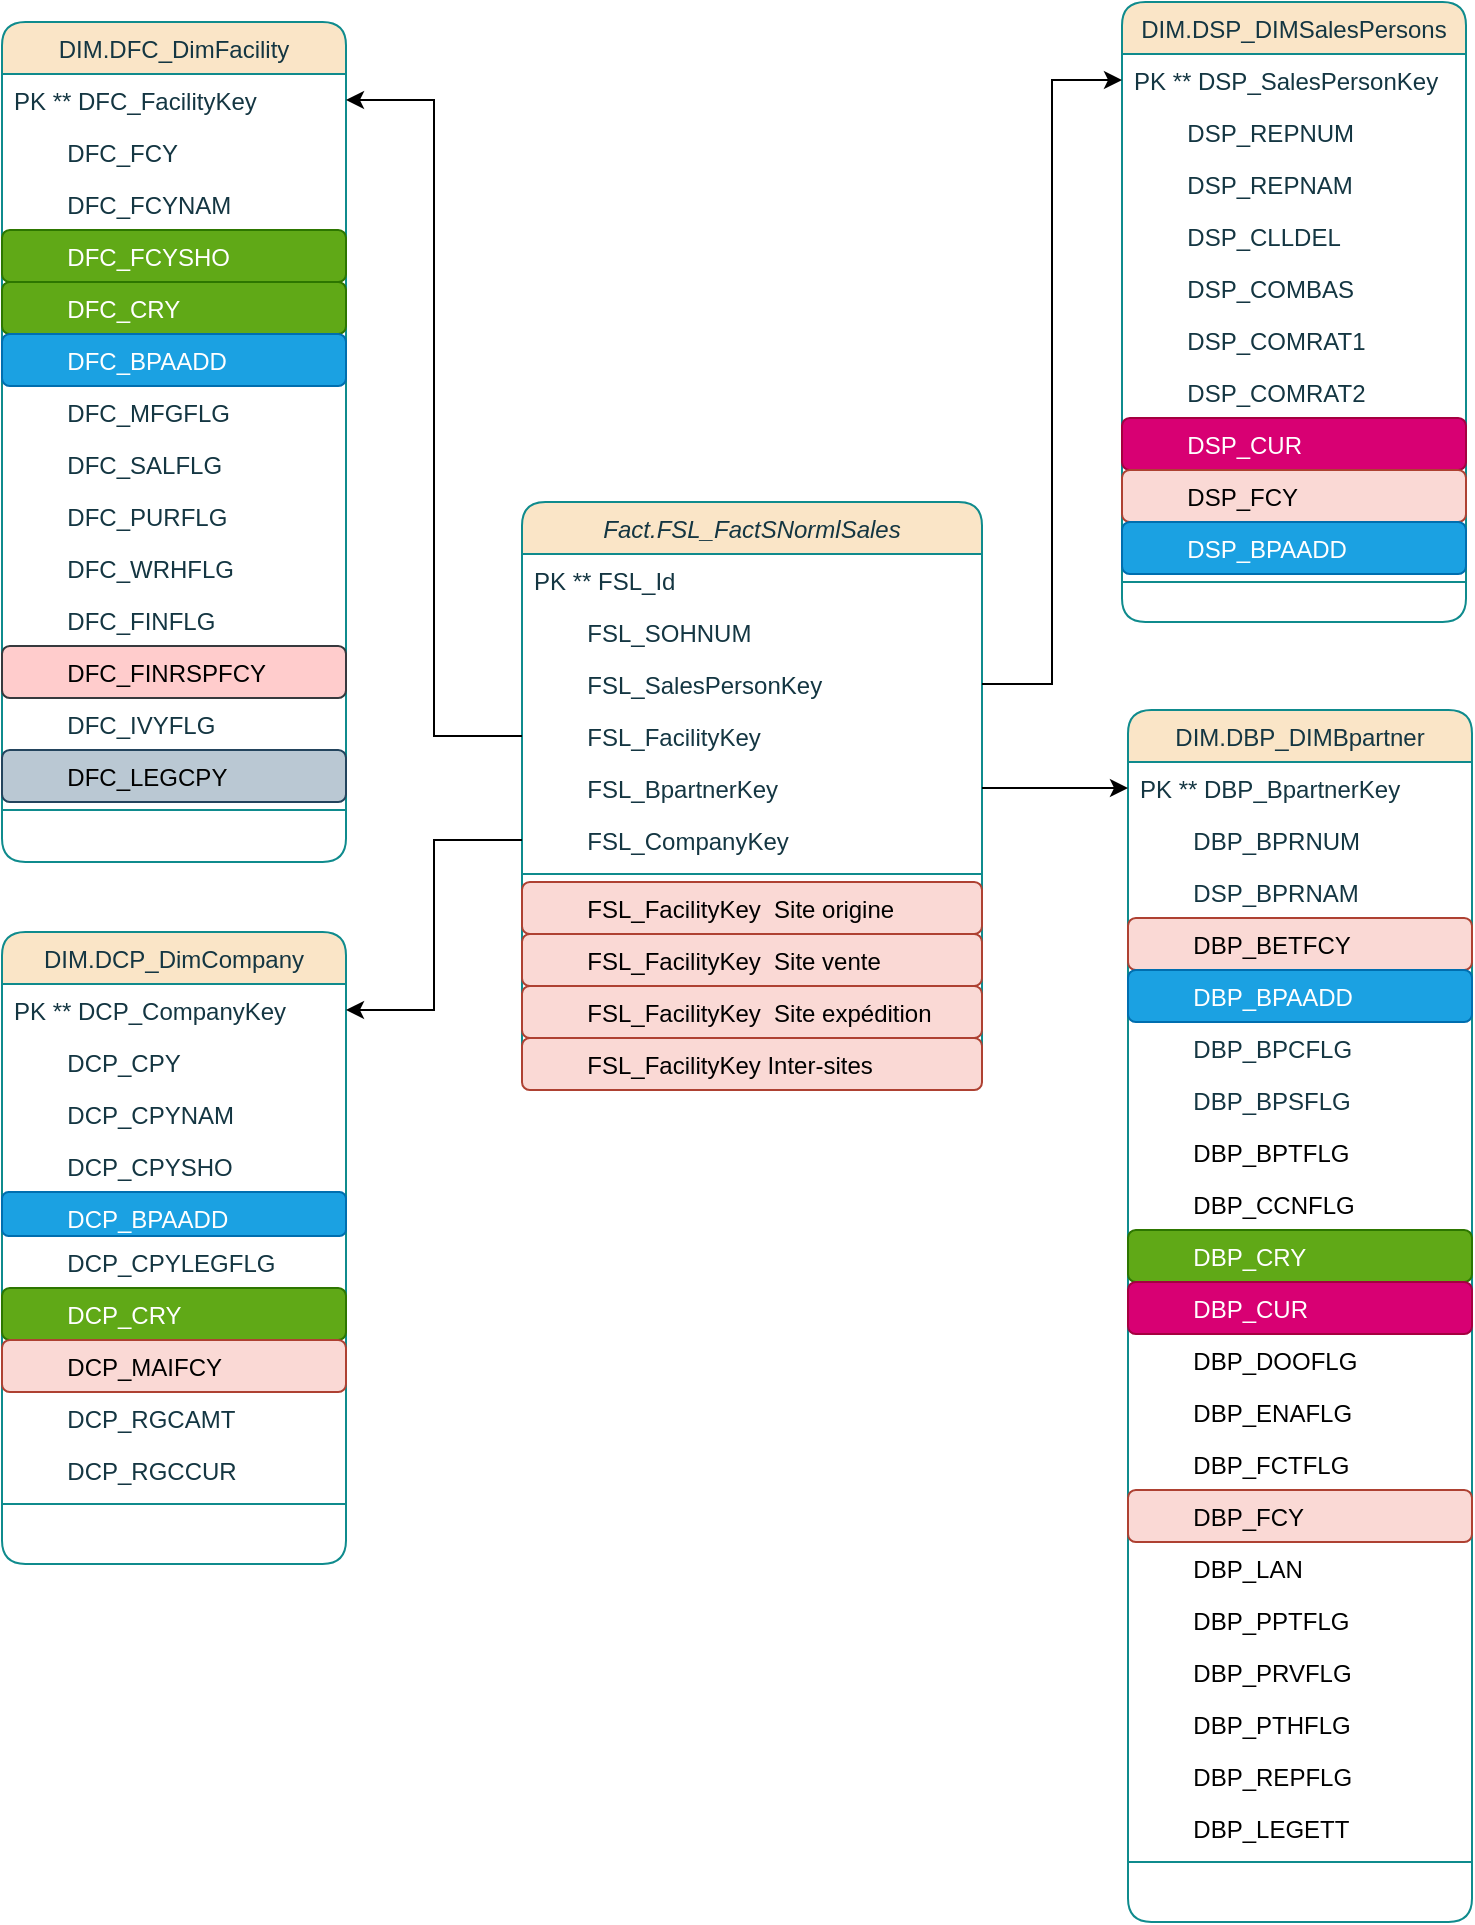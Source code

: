 <mxfile version="21.0.6" type="github">
  <diagram id="C5RBs43oDa-KdzZeNtuy" name="Page-1">
    <mxGraphModel dx="928" dy="487" grid="1" gridSize="10" guides="1" tooltips="1" connect="1" arrows="1" fold="1" page="1" pageScale="1" pageWidth="827" pageHeight="1169" math="0" shadow="0">
      <root>
        <mxCell id="WIyWlLk6GJQsqaUBKTNV-0" />
        <mxCell id="WIyWlLk6GJQsqaUBKTNV-1" parent="WIyWlLk6GJQsqaUBKTNV-0" />
        <mxCell id="zkfFHV4jXpPFQw0GAbJ--0" value="Fact.FSL_FactSNormlSales" style="swimlane;fontStyle=2;align=center;verticalAlign=top;childLayout=stackLayout;horizontal=1;startSize=26;horizontalStack=0;resizeParent=1;resizeLast=0;collapsible=1;marginBottom=0;rounded=1;shadow=0;strokeWidth=1;labelBackgroundColor=none;fillColor=#FAE5C7;strokeColor=#0F8B8D;fontColor=#143642;" parent="WIyWlLk6GJQsqaUBKTNV-1" vertex="1">
          <mxGeometry x="310" y="370" width="230" height="294" as="geometry">
            <mxRectangle x="230" y="140" width="160" height="26" as="alternateBounds" />
          </mxGeometry>
        </mxCell>
        <mxCell id="zkfFHV4jXpPFQw0GAbJ--1" value="PK ** FSL_Id" style="text;align=left;verticalAlign=top;spacingLeft=4;spacingRight=4;overflow=hidden;rotatable=0;points=[[0,0.5],[1,0.5]];portConstraint=eastwest;labelBackgroundColor=none;fontColor=#143642;rounded=1;" parent="zkfFHV4jXpPFQw0GAbJ--0" vertex="1">
          <mxGeometry y="26" width="230" height="26" as="geometry" />
        </mxCell>
        <mxCell id="zkfFHV4jXpPFQw0GAbJ--2" value="        FSL_SOHNUM" style="text;align=left;verticalAlign=top;spacingLeft=4;spacingRight=4;overflow=hidden;rotatable=0;points=[[0,0.5],[1,0.5]];portConstraint=eastwest;rounded=1;shadow=0;html=0;labelBackgroundColor=none;fontColor=#143642;" parent="zkfFHV4jXpPFQw0GAbJ--0" vertex="1">
          <mxGeometry y="52" width="230" height="26" as="geometry" />
        </mxCell>
        <mxCell id="zkfFHV4jXpPFQw0GAbJ--3" value="        FSL_SalesPersonKey" style="text;align=left;verticalAlign=top;spacingLeft=4;spacingRight=4;overflow=hidden;rotatable=0;points=[[0,0.5],[1,0.5]];portConstraint=eastwest;rounded=1;shadow=0;html=0;labelBackgroundColor=none;fontColor=#143642;" parent="zkfFHV4jXpPFQw0GAbJ--0" vertex="1">
          <mxGeometry y="78" width="230" height="26" as="geometry" />
        </mxCell>
        <mxCell id="xO_sBdlNULfFy0n5e0BF-43" value="        FSL_FacilityKey" style="text;align=left;verticalAlign=top;spacingLeft=4;spacingRight=4;overflow=hidden;rotatable=0;points=[[0,0.5],[1,0.5]];portConstraint=eastwest;rounded=1;shadow=0;html=0;labelBackgroundColor=none;fontColor=#143642;" parent="zkfFHV4jXpPFQw0GAbJ--0" vertex="1">
          <mxGeometry y="104" width="230" height="26" as="geometry" />
        </mxCell>
        <mxCell id="xO_sBdlNULfFy0n5e0BF-44" value="        FSL_BpartnerKey" style="text;align=left;verticalAlign=top;spacingLeft=4;spacingRight=4;overflow=hidden;rotatable=0;points=[[0,0.5],[1,0.5]];portConstraint=eastwest;rounded=1;shadow=0;html=0;labelBackgroundColor=none;fontColor=#143642;" parent="zkfFHV4jXpPFQw0GAbJ--0" vertex="1">
          <mxGeometry y="130" width="230" height="26" as="geometry" />
        </mxCell>
        <mxCell id="ScMbtJOw0JPU6TuweKtc-61" value="        FSL_CompanyKey" style="text;align=left;verticalAlign=top;spacingLeft=4;spacingRight=4;overflow=hidden;rotatable=0;points=[[0,0.5],[1,0.5]];portConstraint=eastwest;rounded=1;shadow=0;html=0;labelBackgroundColor=none;fontColor=#143642;" vertex="1" parent="zkfFHV4jXpPFQw0GAbJ--0">
          <mxGeometry y="156" width="230" height="26" as="geometry" />
        </mxCell>
        <mxCell id="zkfFHV4jXpPFQw0GAbJ--4" value="" style="line;html=1;strokeWidth=1;align=left;verticalAlign=middle;spacingTop=-1;spacingLeft=3;spacingRight=3;rotatable=0;labelPosition=right;points=[];portConstraint=eastwest;labelBackgroundColor=none;fillColor=#FAE5C7;strokeColor=#0F8B8D;fontColor=#143642;rounded=1;" parent="zkfFHV4jXpPFQw0GAbJ--0" vertex="1">
          <mxGeometry y="182" width="230" height="8" as="geometry" />
        </mxCell>
        <mxCell id="ScMbtJOw0JPU6TuweKtc-31" value="        FSL_FacilityKey  Site origine " style="text;align=left;verticalAlign=top;spacingLeft=4;spacingRight=4;overflow=hidden;rotatable=0;points=[[0,0.5],[1,0.5]];portConstraint=eastwest;rounded=1;shadow=0;html=0;labelBackgroundColor=none;fillColor=#fad9d5;strokeColor=#ae4132;" vertex="1" parent="zkfFHV4jXpPFQw0GAbJ--0">
          <mxGeometry y="190" width="230" height="26" as="geometry" />
        </mxCell>
        <mxCell id="ScMbtJOw0JPU6TuweKtc-32" value="        FSL_FacilityKey  Site vente " style="text;align=left;verticalAlign=top;spacingLeft=4;spacingRight=4;overflow=hidden;rotatable=0;points=[[0,0.5],[1,0.5]];portConstraint=eastwest;rounded=1;shadow=0;html=0;labelBackgroundColor=none;fillColor=#fad9d5;strokeColor=#ae4132;" vertex="1" parent="zkfFHV4jXpPFQw0GAbJ--0">
          <mxGeometry y="216" width="230" height="26" as="geometry" />
        </mxCell>
        <mxCell id="ScMbtJOw0JPU6TuweKtc-33" value="        FSL_FacilityKey  Site expédition " style="text;align=left;verticalAlign=top;spacingLeft=4;spacingRight=4;overflow=hidden;rotatable=0;points=[[0,0.5],[1,0.5]];portConstraint=eastwest;rounded=1;shadow=0;html=0;labelBackgroundColor=none;fillColor=#fad9d5;strokeColor=#ae4132;" vertex="1" parent="zkfFHV4jXpPFQw0GAbJ--0">
          <mxGeometry y="242" width="230" height="26" as="geometry" />
        </mxCell>
        <mxCell id="ScMbtJOw0JPU6TuweKtc-30" value="        FSL_FacilityKey Inter-sites " style="text;align=left;verticalAlign=top;spacingLeft=4;spacingRight=4;overflow=hidden;rotatable=0;points=[[0,0.5],[1,0.5]];portConstraint=eastwest;rounded=1;shadow=0;html=0;labelBackgroundColor=none;fillColor=#fad9d5;strokeColor=#ae4132;" vertex="1" parent="zkfFHV4jXpPFQw0GAbJ--0">
          <mxGeometry y="268" width="230" height="26" as="geometry" />
        </mxCell>
        <mxCell id="zkfFHV4jXpPFQw0GAbJ--17" value="DIM.DSP_DIMSalesPersons" style="swimlane;fontStyle=0;align=center;verticalAlign=top;childLayout=stackLayout;horizontal=1;startSize=26;horizontalStack=0;resizeParent=1;resizeLast=0;collapsible=1;marginBottom=0;rounded=1;shadow=0;strokeWidth=1;fillColor=#FAE5C7;strokeColor=#0F8B8D;labelBackgroundColor=none;fontColor=#143642;" parent="WIyWlLk6GJQsqaUBKTNV-1" vertex="1">
          <mxGeometry x="610" y="120" width="172" height="310" as="geometry">
            <mxRectangle x="550" y="140" width="160" height="26" as="alternateBounds" />
          </mxGeometry>
        </mxCell>
        <mxCell id="zkfFHV4jXpPFQw0GAbJ--18" value="PK ** DSP_SalesPersonKey" style="text;align=left;verticalAlign=top;spacingLeft=4;spacingRight=4;overflow=hidden;rotatable=0;points=[[0,0.5],[1,0.5]];portConstraint=eastwest;labelBackgroundColor=none;fontColor=#143642;rounded=1;" parent="zkfFHV4jXpPFQw0GAbJ--17" vertex="1">
          <mxGeometry y="26" width="172" height="26" as="geometry" />
        </mxCell>
        <mxCell id="xO_sBdlNULfFy0n5e0BF-7" value="        DSP_REPNUM " style="text;align=left;verticalAlign=top;spacingLeft=4;spacingRight=4;overflow=hidden;rotatable=0;points=[[0,0.5],[1,0.5]];portConstraint=eastwest;labelBackgroundColor=none;fontColor=#143642;rounded=1;" parent="zkfFHV4jXpPFQw0GAbJ--17" vertex="1">
          <mxGeometry y="52" width="172" height="26" as="geometry" />
        </mxCell>
        <mxCell id="xO_sBdlNULfFy0n5e0BF-2" value="        DSP_REPNAM" style="text;align=left;verticalAlign=top;spacingLeft=4;spacingRight=4;overflow=hidden;rotatable=0;points=[[0,0.5],[1,0.5]];portConstraint=eastwest;labelBackgroundColor=none;fontColor=#143642;rounded=1;" parent="zkfFHV4jXpPFQw0GAbJ--17" vertex="1">
          <mxGeometry y="78" width="172" height="26" as="geometry" />
        </mxCell>
        <mxCell id="zkfFHV4jXpPFQw0GAbJ--19" value="        DSP_CLLDEL " style="text;align=left;verticalAlign=top;spacingLeft=4;spacingRight=4;overflow=hidden;rotatable=0;points=[[0,0.5],[1,0.5]];portConstraint=eastwest;rounded=1;shadow=0;html=0;labelBackgroundColor=none;fontColor=#143642;" parent="zkfFHV4jXpPFQw0GAbJ--17" vertex="1">
          <mxGeometry y="104" width="172" height="26" as="geometry" />
        </mxCell>
        <mxCell id="zkfFHV4jXpPFQw0GAbJ--20" value="        DSP_COMBAS " style="text;align=left;verticalAlign=top;spacingLeft=4;spacingRight=4;overflow=hidden;rotatable=0;points=[[0,0.5],[1,0.5]];portConstraint=eastwest;rounded=1;shadow=0;html=0;labelBackgroundColor=none;fontColor=#143642;" parent="zkfFHV4jXpPFQw0GAbJ--17" vertex="1">
          <mxGeometry y="130" width="172" height="26" as="geometry" />
        </mxCell>
        <mxCell id="zkfFHV4jXpPFQw0GAbJ--21" value="        DSP_COMRAT1 " style="text;align=left;verticalAlign=top;spacingLeft=4;spacingRight=4;overflow=hidden;rotatable=0;points=[[0,0.5],[1,0.5]];portConstraint=eastwest;rounded=1;shadow=0;html=0;labelBackgroundColor=none;fontColor=#143642;" parent="zkfFHV4jXpPFQw0GAbJ--17" vertex="1">
          <mxGeometry y="156" width="172" height="26" as="geometry" />
        </mxCell>
        <mxCell id="zkfFHV4jXpPFQw0GAbJ--22" value="        DSP_COMRAT2 " style="text;align=left;verticalAlign=top;spacingLeft=4;spacingRight=4;overflow=hidden;rotatable=0;points=[[0,0.5],[1,0.5]];portConstraint=eastwest;rounded=1;shadow=0;html=0;labelBackgroundColor=none;fontColor=#143642;" parent="zkfFHV4jXpPFQw0GAbJ--17" vertex="1">
          <mxGeometry y="182" width="172" height="26" as="geometry" />
        </mxCell>
        <mxCell id="xO_sBdlNULfFy0n5e0BF-0" value="        DSP_CUR " style="text;align=left;verticalAlign=top;spacingLeft=4;spacingRight=4;overflow=hidden;rotatable=0;points=[[0,0.5],[1,0.5]];portConstraint=eastwest;rounded=1;shadow=0;html=0;labelBackgroundColor=none;fontColor=#ffffff;fillColor=#d80073;strokeColor=#A50040;" parent="zkfFHV4jXpPFQw0GAbJ--17" vertex="1">
          <mxGeometry y="208" width="172" height="26" as="geometry" />
        </mxCell>
        <mxCell id="xO_sBdlNULfFy0n5e0BF-1" value="        DSP_FCY" style="text;align=left;verticalAlign=top;spacingLeft=4;spacingRight=4;overflow=hidden;rotatable=0;points=[[0,0.5],[1,0.5]];portConstraint=eastwest;rounded=1;shadow=0;html=0;labelBackgroundColor=none;fillColor=#fad9d5;strokeColor=#ae4132;" parent="zkfFHV4jXpPFQw0GAbJ--17" vertex="1">
          <mxGeometry y="234" width="172" height="26" as="geometry" />
        </mxCell>
        <mxCell id="xO_sBdlNULfFy0n5e0BF-8" value="        DSP_BPAADD" style="text;align=left;verticalAlign=top;spacingLeft=4;spacingRight=4;overflow=hidden;rotatable=0;points=[[0,0.5],[1,0.5]];portConstraint=eastwest;rounded=1;shadow=0;html=0;labelBackgroundColor=none;fontColor=#ffffff;fillColor=#1ba1e2;strokeColor=#006EAF;" parent="zkfFHV4jXpPFQw0GAbJ--17" vertex="1">
          <mxGeometry y="260" width="172" height="26" as="geometry" />
        </mxCell>
        <mxCell id="zkfFHV4jXpPFQw0GAbJ--23" value="" style="line;html=1;strokeWidth=1;align=left;verticalAlign=middle;spacingTop=-1;spacingLeft=3;spacingRight=3;rotatable=0;labelPosition=right;points=[];portConstraint=eastwest;labelBackgroundColor=none;fillColor=#FAE5C7;strokeColor=#0F8B8D;fontColor=#143642;rounded=1;" parent="zkfFHV4jXpPFQw0GAbJ--17" vertex="1">
          <mxGeometry y="286" width="172" height="8" as="geometry" />
        </mxCell>
        <mxCell id="xO_sBdlNULfFy0n5e0BF-14" style="edgeStyle=orthogonalEdgeStyle;rounded=0;orthogonalLoop=1;jettySize=auto;html=1;exitX=1;exitY=0.5;exitDx=0;exitDy=0;" parent="WIyWlLk6GJQsqaUBKTNV-1" source="zkfFHV4jXpPFQw0GAbJ--3" target="zkfFHV4jXpPFQw0GAbJ--18" edge="1">
          <mxGeometry relative="1" as="geometry" />
        </mxCell>
        <mxCell id="xO_sBdlNULfFy0n5e0BF-15" value="DIM.DFC_DimFacility" style="swimlane;fontStyle=0;align=center;verticalAlign=top;childLayout=stackLayout;horizontal=1;startSize=26;horizontalStack=0;resizeParent=1;resizeLast=0;collapsible=1;marginBottom=0;rounded=1;shadow=0;strokeWidth=1;fillColor=#FAE5C7;strokeColor=#0F8B8D;labelBackgroundColor=none;fontColor=#143642;" parent="WIyWlLk6GJQsqaUBKTNV-1" vertex="1">
          <mxGeometry x="50" y="130" width="172" height="420" as="geometry">
            <mxRectangle x="550" y="140" width="160" height="26" as="alternateBounds" />
          </mxGeometry>
        </mxCell>
        <mxCell id="xO_sBdlNULfFy0n5e0BF-16" value="PK ** DFC_FacilityKey" style="text;align=left;verticalAlign=top;spacingLeft=4;spacingRight=4;overflow=hidden;rotatable=0;points=[[0,0.5],[1,0.5]];portConstraint=eastwest;labelBackgroundColor=none;fontColor=#143642;rounded=1;" parent="xO_sBdlNULfFy0n5e0BF-15" vertex="1">
          <mxGeometry y="26" width="172" height="26" as="geometry" />
        </mxCell>
        <mxCell id="xO_sBdlNULfFy0n5e0BF-17" value="        DFC_FCY" style="text;align=left;verticalAlign=top;spacingLeft=4;spacingRight=4;overflow=hidden;rotatable=0;points=[[0,0.5],[1,0.5]];portConstraint=eastwest;labelBackgroundColor=none;fontColor=#143642;rounded=1;" parent="xO_sBdlNULfFy0n5e0BF-15" vertex="1">
          <mxGeometry y="52" width="172" height="26" as="geometry" />
        </mxCell>
        <mxCell id="xO_sBdlNULfFy0n5e0BF-31" value="        DFC_FCYNAM" style="text;align=left;verticalAlign=top;spacingLeft=4;spacingRight=4;overflow=hidden;rotatable=0;points=[[0,0.5],[1,0.5]];portConstraint=eastwest;labelBackgroundColor=none;fontColor=#143642;rounded=1;" parent="xO_sBdlNULfFy0n5e0BF-15" vertex="1">
          <mxGeometry y="78" width="172" height="26" as="geometry" />
        </mxCell>
        <mxCell id="xO_sBdlNULfFy0n5e0BF-32" value="        DFC_FCYSHO" style="text;align=left;verticalAlign=top;spacingLeft=4;spacingRight=4;overflow=hidden;rotatable=0;points=[[0,0.5],[1,0.5]];portConstraint=eastwest;labelBackgroundColor=none;rounded=1;fillColor=#60a917;fontColor=#ffffff;strokeColor=#2D7600;" parent="xO_sBdlNULfFy0n5e0BF-15" vertex="1">
          <mxGeometry y="104" width="172" height="26" as="geometry" />
        </mxCell>
        <mxCell id="xO_sBdlNULfFy0n5e0BF-33" value="        DFC_CRY" style="text;align=left;verticalAlign=top;spacingLeft=4;spacingRight=4;overflow=hidden;rotatable=0;points=[[0,0.5],[1,0.5]];portConstraint=eastwest;labelBackgroundColor=none;fontColor=#ffffff;rounded=1;fillColor=#60a917;strokeColor=#2D7600;" parent="xO_sBdlNULfFy0n5e0BF-15" vertex="1">
          <mxGeometry y="130" width="172" height="26" as="geometry" />
        </mxCell>
        <mxCell id="xO_sBdlNULfFy0n5e0BF-34" value="        DFC_BPAADD" style="text;align=left;verticalAlign=top;spacingLeft=4;spacingRight=4;overflow=hidden;rotatable=0;points=[[0,0.5],[1,0.5]];portConstraint=eastwest;labelBackgroundColor=none;fontColor=#ffffff;rounded=1;fillColor=#1ba1e2;strokeColor=#006EAF;" parent="xO_sBdlNULfFy0n5e0BF-15" vertex="1">
          <mxGeometry y="156" width="172" height="26" as="geometry" />
        </mxCell>
        <mxCell id="xO_sBdlNULfFy0n5e0BF-36" value="        DFC_MFGFLG" style="text;align=left;verticalAlign=top;spacingLeft=4;spacingRight=4;overflow=hidden;rotatable=0;points=[[0,0.5],[1,0.5]];portConstraint=eastwest;labelBackgroundColor=none;fontColor=#143642;rounded=1;" parent="xO_sBdlNULfFy0n5e0BF-15" vertex="1">
          <mxGeometry y="182" width="172" height="26" as="geometry" />
        </mxCell>
        <mxCell id="xO_sBdlNULfFy0n5e0BF-35" value="        DFC_SALFLG" style="text;align=left;verticalAlign=top;spacingLeft=4;spacingRight=4;overflow=hidden;rotatable=0;points=[[0,0.5],[1,0.5]];portConstraint=eastwest;labelBackgroundColor=none;fontColor=#143642;rounded=1;" parent="xO_sBdlNULfFy0n5e0BF-15" vertex="1">
          <mxGeometry y="208" width="172" height="26" as="geometry" />
        </mxCell>
        <mxCell id="xO_sBdlNULfFy0n5e0BF-37" value="        DFC_PURFLG" style="text;align=left;verticalAlign=top;spacingLeft=4;spacingRight=4;overflow=hidden;rotatable=0;points=[[0,0.5],[1,0.5]];portConstraint=eastwest;labelBackgroundColor=none;fontColor=#143642;rounded=1;" parent="xO_sBdlNULfFy0n5e0BF-15" vertex="1">
          <mxGeometry y="234" width="172" height="26" as="geometry" />
        </mxCell>
        <mxCell id="xO_sBdlNULfFy0n5e0BF-38" value="        DFC_WRHFLG" style="text;align=left;verticalAlign=top;spacingLeft=4;spacingRight=4;overflow=hidden;rotatable=0;points=[[0,0.5],[1,0.5]];portConstraint=eastwest;labelBackgroundColor=none;fontColor=#143642;rounded=1;" parent="xO_sBdlNULfFy0n5e0BF-15" vertex="1">
          <mxGeometry y="260" width="172" height="26" as="geometry" />
        </mxCell>
        <mxCell id="xO_sBdlNULfFy0n5e0BF-39" value="        DFC_FINFLG" style="text;align=left;verticalAlign=top;spacingLeft=4;spacingRight=4;overflow=hidden;rotatable=0;points=[[0,0.5],[1,0.5]];portConstraint=eastwest;labelBackgroundColor=none;fontColor=#143642;rounded=1;" parent="xO_sBdlNULfFy0n5e0BF-15" vertex="1">
          <mxGeometry y="286" width="172" height="26" as="geometry" />
        </mxCell>
        <mxCell id="xO_sBdlNULfFy0n5e0BF-40" value="        DFC_FINRSPFCY" style="text;align=left;verticalAlign=top;spacingLeft=4;spacingRight=4;overflow=hidden;rotatable=0;points=[[0,0.5],[1,0.5]];portConstraint=eastwest;labelBackgroundColor=none;rounded=1;fillColor=#ffcccc;strokeColor=#36393d;" parent="xO_sBdlNULfFy0n5e0BF-15" vertex="1">
          <mxGeometry y="312" width="172" height="26" as="geometry" />
        </mxCell>
        <mxCell id="xO_sBdlNULfFy0n5e0BF-41" value="        DFC_IVYFLG" style="text;align=left;verticalAlign=top;spacingLeft=4;spacingRight=4;overflow=hidden;rotatable=0;points=[[0,0.5],[1,0.5]];portConstraint=eastwest;labelBackgroundColor=none;fontColor=#143642;rounded=1;" parent="xO_sBdlNULfFy0n5e0BF-15" vertex="1">
          <mxGeometry y="338" width="172" height="26" as="geometry" />
        </mxCell>
        <mxCell id="xO_sBdlNULfFy0n5e0BF-42" value="        DFC_LEGCPY" style="text;align=left;verticalAlign=top;spacingLeft=4;spacingRight=4;overflow=hidden;rotatable=0;points=[[0,0.5],[1,0.5]];portConstraint=eastwest;labelBackgroundColor=none;rounded=1;fillColor=#bac8d3;strokeColor=#23445d;" parent="xO_sBdlNULfFy0n5e0BF-15" vertex="1">
          <mxGeometry y="364" width="172" height="26" as="geometry" />
        </mxCell>
        <mxCell id="xO_sBdlNULfFy0n5e0BF-30" value="" style="line;html=1;strokeWidth=1;align=left;verticalAlign=middle;spacingTop=-1;spacingLeft=3;spacingRight=3;rotatable=0;labelPosition=right;points=[];portConstraint=eastwest;labelBackgroundColor=none;fillColor=#FAE5C7;strokeColor=#0F8B8D;fontColor=#143642;rounded=1;" parent="xO_sBdlNULfFy0n5e0BF-15" vertex="1">
          <mxGeometry y="390" width="172" height="8" as="geometry" />
        </mxCell>
        <mxCell id="xO_sBdlNULfFy0n5e0BF-45" style="edgeStyle=orthogonalEdgeStyle;rounded=0;orthogonalLoop=1;jettySize=auto;html=1;" parent="WIyWlLk6GJQsqaUBKTNV-1" source="xO_sBdlNULfFy0n5e0BF-43" target="xO_sBdlNULfFy0n5e0BF-16" edge="1">
          <mxGeometry relative="1" as="geometry" />
        </mxCell>
        <mxCell id="ScMbtJOw0JPU6TuweKtc-0" value="DIM.DBP_DIMBpartner" style="swimlane;fontStyle=0;align=center;verticalAlign=top;childLayout=stackLayout;horizontal=1;startSize=26;horizontalStack=0;resizeParent=1;resizeLast=0;collapsible=1;marginBottom=0;rounded=1;shadow=0;strokeWidth=1;fillColor=#FAE5C7;strokeColor=#0F8B8D;labelBackgroundColor=none;fontColor=#143642;" vertex="1" parent="WIyWlLk6GJQsqaUBKTNV-1">
          <mxGeometry x="613" y="474" width="172" height="606" as="geometry">
            <mxRectangle x="550" y="140" width="160" height="26" as="alternateBounds" />
          </mxGeometry>
        </mxCell>
        <mxCell id="ScMbtJOw0JPU6TuweKtc-1" value="PK ** DBP_BpartnerKey" style="text;align=left;verticalAlign=top;spacingLeft=4;spacingRight=4;overflow=hidden;rotatable=0;points=[[0,0.5],[1,0.5]];portConstraint=eastwest;labelBackgroundColor=none;fontColor=#143642;rounded=1;" vertex="1" parent="ScMbtJOw0JPU6TuweKtc-0">
          <mxGeometry y="26" width="172" height="26" as="geometry" />
        </mxCell>
        <mxCell id="ScMbtJOw0JPU6TuweKtc-2" value="        DBP_BPRNUM" style="text;align=left;verticalAlign=top;spacingLeft=4;spacingRight=4;overflow=hidden;rotatable=0;points=[[0,0.5],[1,0.5]];portConstraint=eastwest;labelBackgroundColor=none;fontColor=#143642;rounded=1;" vertex="1" parent="ScMbtJOw0JPU6TuweKtc-0">
          <mxGeometry y="52" width="172" height="26" as="geometry" />
        </mxCell>
        <mxCell id="ScMbtJOw0JPU6TuweKtc-3" value="        DSP_BPRNAM" style="text;align=left;verticalAlign=top;spacingLeft=4;spacingRight=4;overflow=hidden;rotatable=0;points=[[0,0.5],[1,0.5]];portConstraint=eastwest;labelBackgroundColor=none;fontColor=#143642;rounded=1;" vertex="1" parent="ScMbtJOw0JPU6TuweKtc-0">
          <mxGeometry y="78" width="172" height="26" as="geometry" />
        </mxCell>
        <mxCell id="ScMbtJOw0JPU6TuweKtc-4" value="        DBP_BETFCY" style="text;align=left;verticalAlign=top;spacingLeft=4;spacingRight=4;overflow=hidden;rotatable=0;points=[[0,0.5],[1,0.5]];portConstraint=eastwest;rounded=1;shadow=0;html=0;labelBackgroundColor=none;fillColor=#fad9d5;strokeColor=#ae4132;" vertex="1" parent="ScMbtJOw0JPU6TuweKtc-0">
          <mxGeometry y="104" width="172" height="26" as="geometry" />
        </mxCell>
        <mxCell id="ScMbtJOw0JPU6TuweKtc-5" value="        DBP_BPAADD" style="text;align=left;verticalAlign=top;spacingLeft=4;spacingRight=4;overflow=hidden;rotatable=0;points=[[0,0.5],[1,0.5]];portConstraint=eastwest;rounded=1;shadow=0;html=0;labelBackgroundColor=none;fontColor=#ffffff;fillColor=#1ba1e2;strokeColor=#006EAF;" vertex="1" parent="ScMbtJOw0JPU6TuweKtc-0">
          <mxGeometry y="130" width="172" height="26" as="geometry" />
        </mxCell>
        <mxCell id="ScMbtJOw0JPU6TuweKtc-6" value="        DBP_BPCFLG" style="text;align=left;verticalAlign=top;spacingLeft=4;spacingRight=4;overflow=hidden;rotatable=0;points=[[0,0.5],[1,0.5]];portConstraint=eastwest;rounded=1;shadow=0;html=0;labelBackgroundColor=none;fontColor=#143642;" vertex="1" parent="ScMbtJOw0JPU6TuweKtc-0">
          <mxGeometry y="156" width="172" height="26" as="geometry" />
        </mxCell>
        <mxCell id="ScMbtJOw0JPU6TuweKtc-7" value="        DBP_BPSFLG" style="text;align=left;verticalAlign=top;spacingLeft=4;spacingRight=4;overflow=hidden;rotatable=0;points=[[0,0.5],[1,0.5]];portConstraint=eastwest;rounded=1;shadow=0;html=0;labelBackgroundColor=none;fontColor=#143642;" vertex="1" parent="ScMbtJOw0JPU6TuweKtc-0">
          <mxGeometry y="182" width="172" height="26" as="geometry" />
        </mxCell>
        <mxCell id="ScMbtJOw0JPU6TuweKtc-8" value="        DBP_BPTFLG" style="text;align=left;verticalAlign=top;spacingLeft=4;spacingRight=4;overflow=hidden;rotatable=0;points=[[0,0.5],[1,0.5]];portConstraint=eastwest;rounded=1;shadow=0;html=0;labelBackgroundColor=none;" vertex="1" parent="ScMbtJOw0JPU6TuweKtc-0">
          <mxGeometry y="208" width="172" height="26" as="geometry" />
        </mxCell>
        <mxCell id="ScMbtJOw0JPU6TuweKtc-9" value="        DBP_CCNFLG" style="text;align=left;verticalAlign=top;spacingLeft=4;spacingRight=4;overflow=hidden;rotatable=0;points=[[0,0.5],[1,0.5]];portConstraint=eastwest;rounded=1;shadow=0;html=0;labelBackgroundColor=none;" vertex="1" parent="ScMbtJOw0JPU6TuweKtc-0">
          <mxGeometry y="234" width="172" height="26" as="geometry" />
        </mxCell>
        <mxCell id="ScMbtJOw0JPU6TuweKtc-10" value="        DBP_CRY" style="text;align=left;verticalAlign=top;spacingLeft=4;spacingRight=4;overflow=hidden;rotatable=0;points=[[0,0.5],[1,0.5]];portConstraint=eastwest;rounded=1;shadow=0;html=0;labelBackgroundColor=none;fillColor=#60a917;fontColor=#ffffff;strokeColor=#2D7600;" vertex="1" parent="ScMbtJOw0JPU6TuweKtc-0">
          <mxGeometry y="260" width="172" height="26" as="geometry" />
        </mxCell>
        <mxCell id="ScMbtJOw0JPU6TuweKtc-12" value="        DBP_CUR" style="text;align=left;verticalAlign=top;spacingLeft=4;spacingRight=4;overflow=hidden;rotatable=0;points=[[0,0.5],[1,0.5]];portConstraint=eastwest;rounded=1;shadow=0;html=0;labelBackgroundColor=none;fillColor=#d80073;fontColor=#ffffff;strokeColor=#A50040;" vertex="1" parent="ScMbtJOw0JPU6TuweKtc-0">
          <mxGeometry y="286" width="172" height="26" as="geometry" />
        </mxCell>
        <mxCell id="ScMbtJOw0JPU6TuweKtc-13" value="        DBP_DOOFLG" style="text;align=left;verticalAlign=top;spacingLeft=4;spacingRight=4;overflow=hidden;rotatable=0;points=[[0,0.5],[1,0.5]];portConstraint=eastwest;rounded=1;shadow=0;html=0;labelBackgroundColor=none;" vertex="1" parent="ScMbtJOw0JPU6TuweKtc-0">
          <mxGeometry y="312" width="172" height="26" as="geometry" />
        </mxCell>
        <mxCell id="ScMbtJOw0JPU6TuweKtc-14" value="        DBP_ENAFLG" style="text;align=left;verticalAlign=top;spacingLeft=4;spacingRight=4;overflow=hidden;rotatable=0;points=[[0,0.5],[1,0.5]];portConstraint=eastwest;rounded=1;shadow=0;html=0;labelBackgroundColor=none;" vertex="1" parent="ScMbtJOw0JPU6TuweKtc-0">
          <mxGeometry y="338" width="172" height="26" as="geometry" />
        </mxCell>
        <mxCell id="ScMbtJOw0JPU6TuweKtc-15" value="        DBP_FCTFLG" style="text;align=left;verticalAlign=top;spacingLeft=4;spacingRight=4;overflow=hidden;rotatable=0;points=[[0,0.5],[1,0.5]];portConstraint=eastwest;rounded=1;shadow=0;html=0;labelBackgroundColor=none;" vertex="1" parent="ScMbtJOw0JPU6TuweKtc-0">
          <mxGeometry y="364" width="172" height="26" as="geometry" />
        </mxCell>
        <mxCell id="ScMbtJOw0JPU6TuweKtc-20" value="        DBP_FCY" style="text;align=left;verticalAlign=top;spacingLeft=4;spacingRight=4;overflow=hidden;rotatable=0;points=[[0,0.5],[1,0.5]];portConstraint=eastwest;rounded=1;shadow=0;html=0;labelBackgroundColor=none;fillColor=#fad9d5;strokeColor=#ae4132;" vertex="1" parent="ScMbtJOw0JPU6TuweKtc-0">
          <mxGeometry y="390" width="172" height="26" as="geometry" />
        </mxCell>
        <mxCell id="ScMbtJOw0JPU6TuweKtc-21" value="        DBP_LAN" style="text;align=left;verticalAlign=top;spacingLeft=4;spacingRight=4;overflow=hidden;rotatable=0;points=[[0,0.5],[1,0.5]];portConstraint=eastwest;rounded=1;shadow=0;html=0;labelBackgroundColor=none;" vertex="1" parent="ScMbtJOw0JPU6TuweKtc-0">
          <mxGeometry y="416" width="172" height="26" as="geometry" />
        </mxCell>
        <mxCell id="ScMbtJOw0JPU6TuweKtc-22" value="        DBP_PPTFLG" style="text;align=left;verticalAlign=top;spacingLeft=4;spacingRight=4;overflow=hidden;rotatable=0;points=[[0,0.5],[1,0.5]];portConstraint=eastwest;rounded=1;shadow=0;html=0;labelBackgroundColor=none;" vertex="1" parent="ScMbtJOw0JPU6TuweKtc-0">
          <mxGeometry y="442" width="172" height="26" as="geometry" />
        </mxCell>
        <mxCell id="ScMbtJOw0JPU6TuweKtc-23" value="        DBP_PRVFLG" style="text;align=left;verticalAlign=top;spacingLeft=4;spacingRight=4;overflow=hidden;rotatable=0;points=[[0,0.5],[1,0.5]];portConstraint=eastwest;rounded=1;shadow=0;html=0;labelBackgroundColor=none;" vertex="1" parent="ScMbtJOw0JPU6TuweKtc-0">
          <mxGeometry y="468" width="172" height="26" as="geometry" />
        </mxCell>
        <mxCell id="ScMbtJOw0JPU6TuweKtc-24" value="        DBP_PTHFLG" style="text;align=left;verticalAlign=top;spacingLeft=4;spacingRight=4;overflow=hidden;rotatable=0;points=[[0,0.5],[1,0.5]];portConstraint=eastwest;rounded=1;shadow=0;html=0;labelBackgroundColor=none;" vertex="1" parent="ScMbtJOw0JPU6TuweKtc-0">
          <mxGeometry y="494" width="172" height="26" as="geometry" />
        </mxCell>
        <mxCell id="ScMbtJOw0JPU6TuweKtc-25" value="        DBP_REPFLG" style="text;align=left;verticalAlign=top;spacingLeft=4;spacingRight=4;overflow=hidden;rotatable=0;points=[[0,0.5],[1,0.5]];portConstraint=eastwest;rounded=1;shadow=0;html=0;labelBackgroundColor=none;" vertex="1" parent="ScMbtJOw0JPU6TuweKtc-0">
          <mxGeometry y="520" width="172" height="26" as="geometry" />
        </mxCell>
        <mxCell id="ScMbtJOw0JPU6TuweKtc-26" value="        DBP_LEGETT" style="text;align=left;verticalAlign=top;spacingLeft=4;spacingRight=4;overflow=hidden;rotatable=0;points=[[0,0.5],[1,0.5]];portConstraint=eastwest;rounded=1;shadow=0;html=0;labelBackgroundColor=none;" vertex="1" parent="ScMbtJOw0JPU6TuweKtc-0">
          <mxGeometry y="546" width="172" height="26" as="geometry" />
        </mxCell>
        <mxCell id="ScMbtJOw0JPU6TuweKtc-11" value="" style="line;html=1;strokeWidth=1;align=left;verticalAlign=middle;spacingTop=-1;spacingLeft=3;spacingRight=3;rotatable=0;labelPosition=right;points=[];portConstraint=eastwest;labelBackgroundColor=none;fillColor=#FAE5C7;strokeColor=#0F8B8D;fontColor=#143642;rounded=1;" vertex="1" parent="ScMbtJOw0JPU6TuweKtc-0">
          <mxGeometry y="572" width="172" height="8" as="geometry" />
        </mxCell>
        <mxCell id="ScMbtJOw0JPU6TuweKtc-19" style="edgeStyle=orthogonalEdgeStyle;rounded=0;orthogonalLoop=1;jettySize=auto;html=1;" edge="1" parent="WIyWlLk6GJQsqaUBKTNV-1" source="xO_sBdlNULfFy0n5e0BF-44" target="ScMbtJOw0JPU6TuweKtc-1">
          <mxGeometry relative="1" as="geometry" />
        </mxCell>
        <mxCell id="ScMbtJOw0JPU6TuweKtc-34" value="DIM.DCP_DimCompany" style="swimlane;fontStyle=0;align=center;verticalAlign=top;childLayout=stackLayout;horizontal=1;startSize=26;horizontalStack=0;resizeParent=1;resizeLast=0;collapsible=1;marginBottom=0;rounded=1;shadow=0;strokeWidth=1;fillColor=#FAE5C7;strokeColor=#0F8B8D;labelBackgroundColor=none;fontColor=#143642;" vertex="1" parent="WIyWlLk6GJQsqaUBKTNV-1">
          <mxGeometry x="50" y="585" width="172" height="316" as="geometry">
            <mxRectangle x="550" y="140" width="160" height="26" as="alternateBounds" />
          </mxGeometry>
        </mxCell>
        <mxCell id="ScMbtJOw0JPU6TuweKtc-35" value="PK ** DCP_CompanyKey" style="text;align=left;verticalAlign=top;spacingLeft=4;spacingRight=4;overflow=hidden;rotatable=0;points=[[0,0.5],[1,0.5]];portConstraint=eastwest;labelBackgroundColor=none;fontColor=#143642;rounded=1;" vertex="1" parent="ScMbtJOw0JPU6TuweKtc-34">
          <mxGeometry y="26" width="172" height="26" as="geometry" />
        </mxCell>
        <mxCell id="ScMbtJOw0JPU6TuweKtc-36" value="        DCP_CPY" style="text;align=left;verticalAlign=top;spacingLeft=4;spacingRight=4;overflow=hidden;rotatable=0;points=[[0,0.5],[1,0.5]];portConstraint=eastwest;labelBackgroundColor=none;fontColor=#143642;rounded=1;" vertex="1" parent="ScMbtJOw0JPU6TuweKtc-34">
          <mxGeometry y="52" width="172" height="26" as="geometry" />
        </mxCell>
        <mxCell id="ScMbtJOw0JPU6TuweKtc-50" value="        DCP_CPYNAM" style="text;align=left;verticalAlign=top;spacingLeft=4;spacingRight=4;overflow=hidden;rotatable=0;points=[[0,0.5],[1,0.5]];portConstraint=eastwest;labelBackgroundColor=none;fontColor=#143642;rounded=1;" vertex="1" parent="ScMbtJOw0JPU6TuweKtc-34">
          <mxGeometry y="78" width="172" height="26" as="geometry" />
        </mxCell>
        <mxCell id="ScMbtJOw0JPU6TuweKtc-51" value="        DCP_CPYSHO" style="text;align=left;verticalAlign=top;spacingLeft=4;spacingRight=4;overflow=hidden;rotatable=0;points=[[0,0.5],[1,0.5]];portConstraint=eastwest;labelBackgroundColor=none;fontColor=#143642;rounded=1;" vertex="1" parent="ScMbtJOw0JPU6TuweKtc-34">
          <mxGeometry y="104" width="172" height="26" as="geometry" />
        </mxCell>
        <mxCell id="ScMbtJOw0JPU6TuweKtc-57" value="        DCP_BPAADD" style="text;align=left;verticalAlign=top;spacingLeft=4;spacingRight=4;overflow=hidden;rotatable=0;points=[[0,0.5],[1,0.5]];portConstraint=eastwest;rounded=1;shadow=0;html=0;labelBackgroundColor=none;fontColor=#ffffff;fillColor=#1ba1e2;strokeColor=#006EAF;" vertex="1" parent="ScMbtJOw0JPU6TuweKtc-34">
          <mxGeometry y="130" width="172" height="22" as="geometry" />
        </mxCell>
        <mxCell id="ScMbtJOw0JPU6TuweKtc-52" value="        DCP_CPYLEGFLG" style="text;align=left;verticalAlign=top;spacingLeft=4;spacingRight=4;overflow=hidden;rotatable=0;points=[[0,0.5],[1,0.5]];portConstraint=eastwest;labelBackgroundColor=none;fontColor=#143642;rounded=1;" vertex="1" parent="ScMbtJOw0JPU6TuweKtc-34">
          <mxGeometry y="152" width="172" height="26" as="geometry" />
        </mxCell>
        <mxCell id="ScMbtJOw0JPU6TuweKtc-58" value="        DCP_CRY" style="text;align=left;verticalAlign=top;spacingLeft=4;spacingRight=4;overflow=hidden;rotatable=0;points=[[0,0.5],[1,0.5]];portConstraint=eastwest;rounded=1;shadow=0;html=0;labelBackgroundColor=none;fillColor=#60a917;fontColor=#ffffff;strokeColor=#2D7600;" vertex="1" parent="ScMbtJOw0JPU6TuweKtc-34">
          <mxGeometry y="178" width="172" height="26" as="geometry" />
        </mxCell>
        <mxCell id="ScMbtJOw0JPU6TuweKtc-59" value="        DCP_MAIFCY" style="text;align=left;verticalAlign=top;spacingLeft=4;spacingRight=4;overflow=hidden;rotatable=0;points=[[0,0.5],[1,0.5]];portConstraint=eastwest;rounded=1;shadow=0;html=0;labelBackgroundColor=none;fillColor=#fad9d5;strokeColor=#ae4132;" vertex="1" parent="ScMbtJOw0JPU6TuweKtc-34">
          <mxGeometry y="204" width="172" height="26" as="geometry" />
        </mxCell>
        <mxCell id="ScMbtJOw0JPU6TuweKtc-55" value="        DCP_RGCAMT" style="text;align=left;verticalAlign=top;spacingLeft=4;spacingRight=4;overflow=hidden;rotatable=0;points=[[0,0.5],[1,0.5]];portConstraint=eastwest;labelBackgroundColor=none;fontColor=#143642;rounded=1;" vertex="1" parent="ScMbtJOw0JPU6TuweKtc-34">
          <mxGeometry y="230" width="172" height="26" as="geometry" />
        </mxCell>
        <mxCell id="ScMbtJOw0JPU6TuweKtc-56" value="        DCP_RGCCUR" style="text;align=left;verticalAlign=top;spacingLeft=4;spacingRight=4;overflow=hidden;rotatable=0;points=[[0,0.5],[1,0.5]];portConstraint=eastwest;labelBackgroundColor=none;fontColor=#143642;rounded=1;" vertex="1" parent="ScMbtJOw0JPU6TuweKtc-34">
          <mxGeometry y="256" width="172" height="26" as="geometry" />
        </mxCell>
        <mxCell id="ScMbtJOw0JPU6TuweKtc-49" value="" style="line;html=1;strokeWidth=1;align=left;verticalAlign=middle;spacingTop=-1;spacingLeft=3;spacingRight=3;rotatable=0;labelPosition=right;points=[];portConstraint=eastwest;labelBackgroundColor=none;fillColor=#FAE5C7;strokeColor=#0F8B8D;fontColor=#143642;rounded=1;" vertex="1" parent="ScMbtJOw0JPU6TuweKtc-34">
          <mxGeometry y="282" width="172" height="8" as="geometry" />
        </mxCell>
        <mxCell id="ScMbtJOw0JPU6TuweKtc-62" style="edgeStyle=orthogonalEdgeStyle;rounded=0;orthogonalLoop=1;jettySize=auto;html=1;entryX=1;entryY=0.5;entryDx=0;entryDy=0;" edge="1" parent="WIyWlLk6GJQsqaUBKTNV-1" source="ScMbtJOw0JPU6TuweKtc-61" target="ScMbtJOw0JPU6TuweKtc-35">
          <mxGeometry relative="1" as="geometry" />
        </mxCell>
      </root>
    </mxGraphModel>
  </diagram>
</mxfile>
